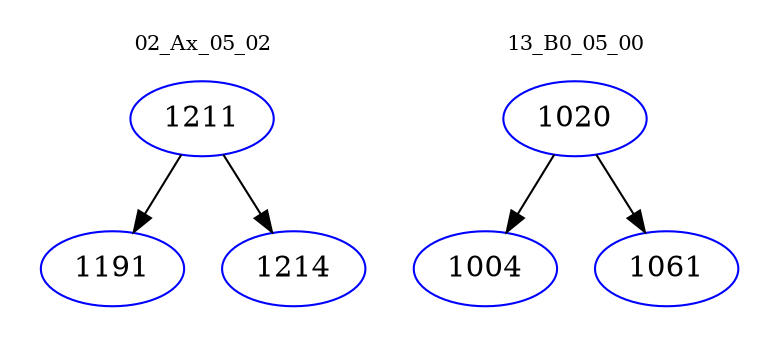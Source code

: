 digraph{
subgraph cluster_0 {
color = white
label = "02_Ax_05_02";
fontsize=10;
T0_1211 [label="1211", color="blue"]
T0_1211 -> T0_1191 [color="black"]
T0_1191 [label="1191", color="blue"]
T0_1211 -> T0_1214 [color="black"]
T0_1214 [label="1214", color="blue"]
}
subgraph cluster_1 {
color = white
label = "13_B0_05_00";
fontsize=10;
T1_1020 [label="1020", color="blue"]
T1_1020 -> T1_1004 [color="black"]
T1_1004 [label="1004", color="blue"]
T1_1020 -> T1_1061 [color="black"]
T1_1061 [label="1061", color="blue"]
}
}
